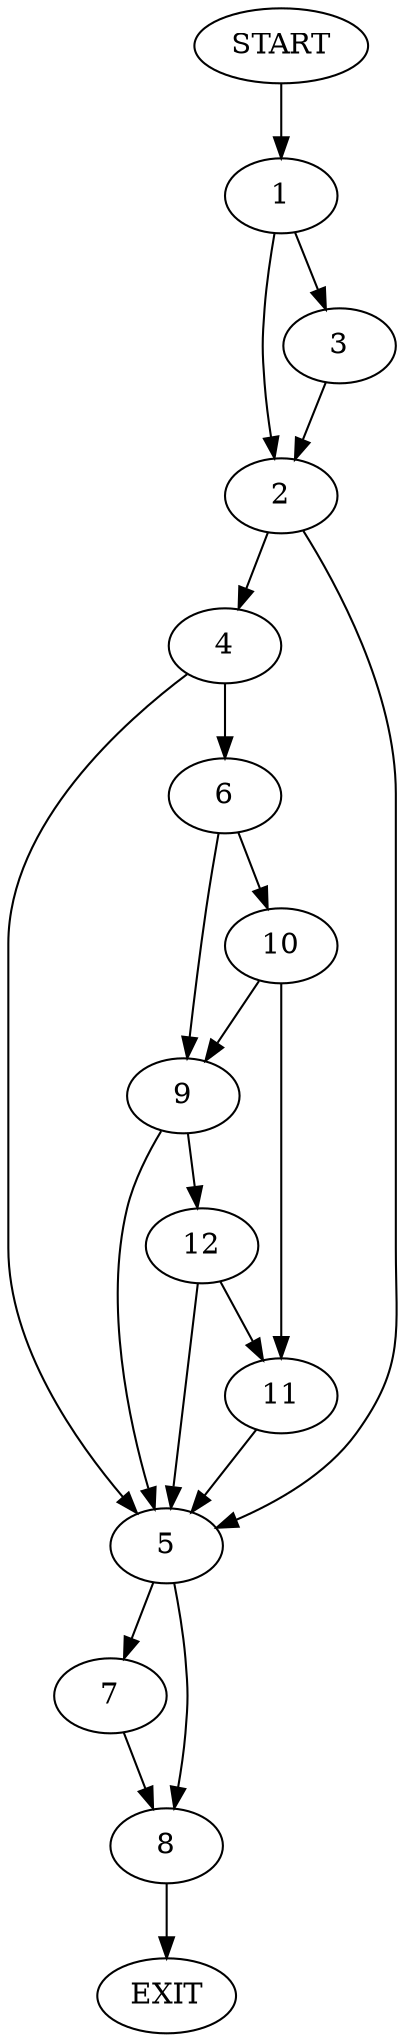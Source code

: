 digraph {
0 [label="START"]
13 [label="EXIT"]
0 -> 1
1 -> 2
1 -> 3
3 -> 2
2 -> 4
2 -> 5
4 -> 6
4 -> 5
5 -> 7
5 -> 8
6 -> 9
6 -> 10
10 -> 9
10 -> 11
9 -> 12
9 -> 5
11 -> 5
12 -> 11
12 -> 5
7 -> 8
8 -> 13
}
